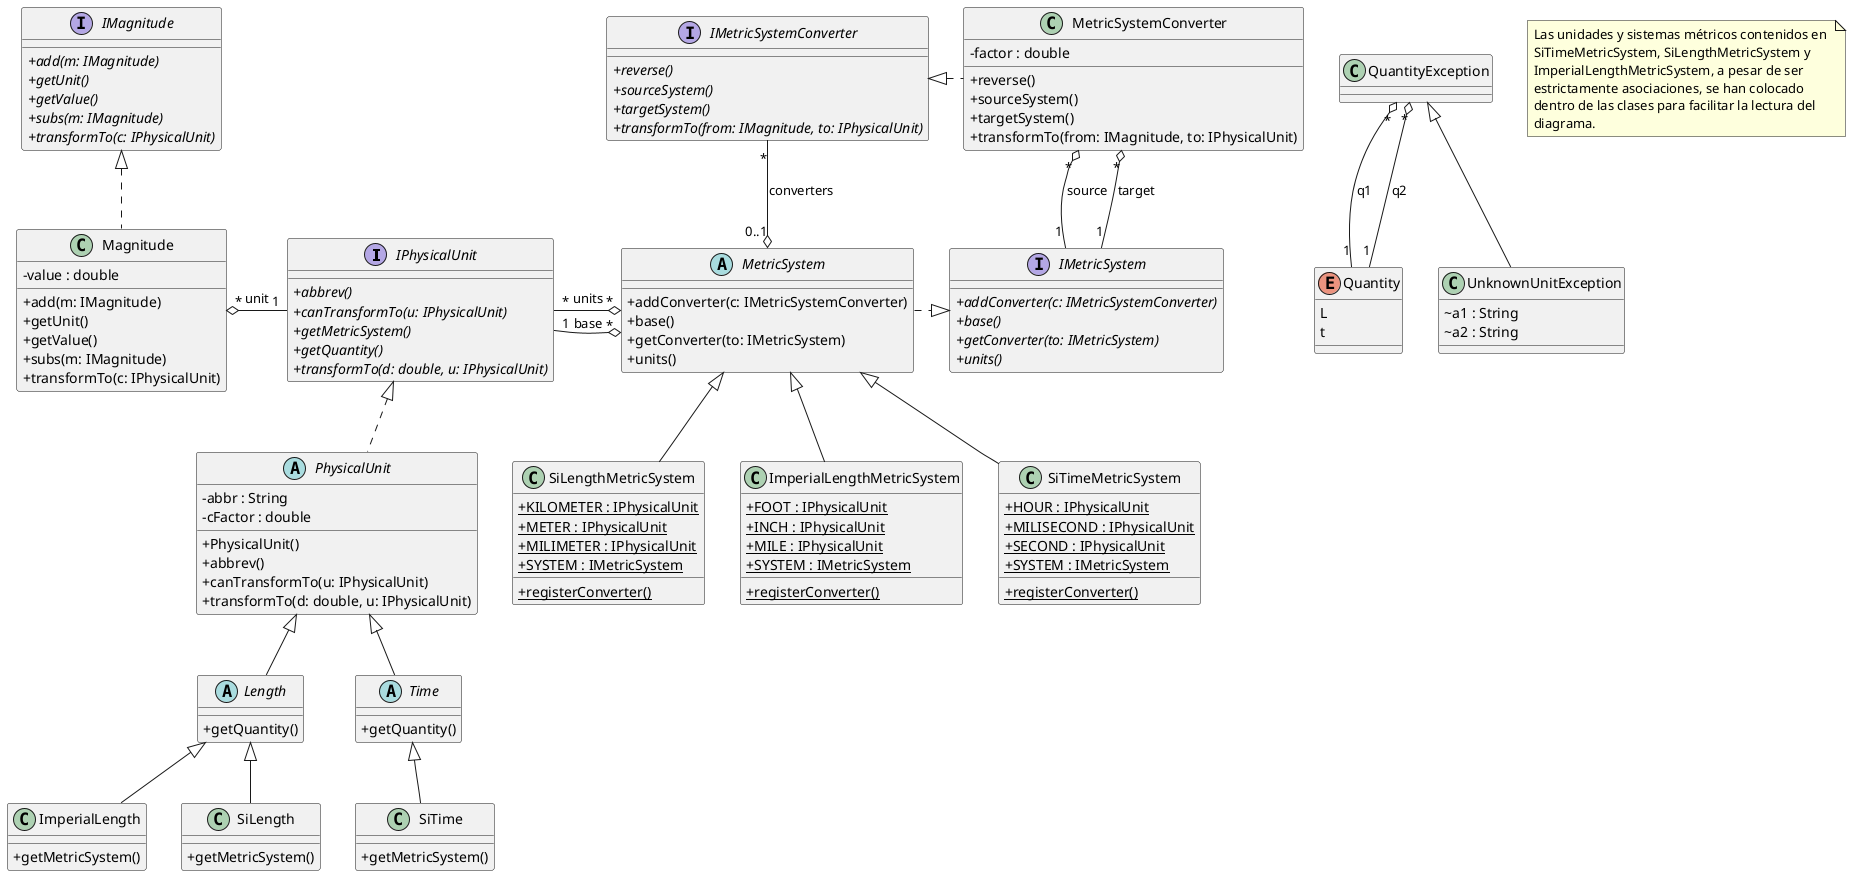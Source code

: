 @startuml

skinparam classAttributeIconSize 0

    interface IPhysicalUnit {
        {abstract} + abbrev()
        {abstract} + canTransformTo(u: IPhysicalUnit)
        {abstract} + getMetricSystem()
        {abstract} + getQuantity()
        {abstract} + transformTo(d: double, u: IPhysicalUnit)
    }

    abstract class Length {
        + getQuantity()
    }

    abstract class PhysicalUnit {
        - abbr : String
        - cFactor : double
        + PhysicalUnit()
        + abbrev()
        + canTransformTo(u: IPhysicalUnit)
        + transformTo(d: double, u: IPhysicalUnit)
    }

    enum Quantity {
      L
      t
    }

    abstract class Time {
        + getQuantity()
    }

  

  Length -up-|> PhysicalUnit
  PhysicalUnit .up.|> IPhysicalUnit
  Time -up-|> PhysicalUnit
  

      interface IMetricSystem {
          {abstract} + addConverter(c: IMetricSystemConverter)
          {abstract} + base()
          {abstract} + getConverter(to: IMetricSystem)
          {abstract} + units()
      }

      interface IMetricSystemConverter {
          {abstract} + reverse()
          {abstract} + sourceSystem()
          {abstract} + targetSystem()
          {abstract} + transformTo(from: IMagnitude, to: IPhysicalUnit)
      }

      abstract class MetricSystem {
          + addConverter(c: IMetricSystemConverter)
          + base()
          + getConverter(to: IMetricSystem)
          + units()
      }

      class MetricSystemConverter {
          - factor : double
          + reverse()
          + sourceSystem()
          + targetSystem()
          + transformTo(from: IMagnitude, to: IPhysicalUnit)
      }

 MetricSystem  "0..1" o-up- "*" IMetricSystemConverter: converters
    MetricSystem "*" o-left- "*" IPhysicalUnit: units
    MetricSystem .right.|> IMetricSystem
    MetricSystem "*" o-left- "1" IPhysicalUnit : base
    MetricSystemConverter .left.|> IMetricSystemConverter
    MetricSystemConverter "*" o-down- "1" IMetricSystem : source
    MetricSystemConverter "*" o-down- "1" IMetricSystem : target

          class SiTimeMetricSystem {
              {static} + HOUR : IPhysicalUnit
              {static} + MILISECOND : IPhysicalUnit
              {static} + SECOND : IPhysicalUnit
              {static} + SYSTEM : IMetricSystem
              {static} + registerConverter()
          }

    SiTimeMetricSystem -up-|> MetricSystem

      class SiLengthMetricSystem {
          {static} + KILOMETER : IPhysicalUnit
          {static} + METER : IPhysicalUnit
          {static} + MILIMETER : IPhysicalUnit
          {static} + SYSTEM : IMetricSystem
          {static} + registerConverter()
      }


SiLengthMetricSystem -up-|> MetricSystem

      class ImperialLengthMetricSystem {
          {static} + FOOT : IPhysicalUnit
          {static} + INCH : IPhysicalUnit
          {static} + MILE : IPhysicalUnit
          {static} + SYSTEM : IMetricSystem
          {static} + registerConverter()
      }
ImperialLengthMetricSystem -up-|> MetricSystem

    interface IMagnitude {
        {abstract} + add(m: IMagnitude)
        {abstract} + getUnit()
        {abstract} + getValue()
        {abstract} + subs(m: IMagnitude)
        {abstract} + transformTo(c: IPhysicalUnit)
    }

    class Magnitude {
        - value : double
        + add(m: IMagnitude)
        + getUnit()
        + getValue()
        + subs(m: IMagnitude)
        + transformTo(c: IPhysicalUnit)
    }

  Magnitude .up.|> IMagnitude
  Magnitude "*" o-right- "1" IPhysicalUnit : unit

        class  QuantityException {
        }

        class  UnknownUnitException {
            ~ a1 : String
            ~ a2 : String
        }

     QuantityException "*" o-- "1" Quantity : q1
     QuantityException "*" o-- "1" Quantity : q2
     UnknownUnitException -up-|>  QuantityException

     class SiTime {
        +getMetricSystem()
     }

     class SiLength {
         +getMetricSystem()
    }

      class ImperialLength {
        +getMetricSystem()
       }

SiTime -up-|> Time
SiLength -up-|> Length
ImperialLength -up-|> Length

note "Las unidades y sistemas métricos contenidos en \nSiTimeMetricSystem, SiLengthMetricSystem y \nImperialLengthMetricSystem, a pesar de ser \nestrictamente asociaciones, se han colocado \ndentro de las clases para facilitar la lectura del \ndiagrama." as N1
@enduml
